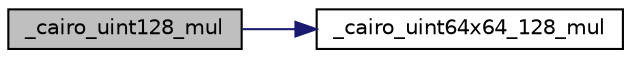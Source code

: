digraph "_cairo_uint128_mul"
{
  edge [fontname="Helvetica",fontsize="10",labelfontname="Helvetica",labelfontsize="10"];
  node [fontname="Helvetica",fontsize="10",shape=record];
  rankdir="LR";
  Node1 [label="_cairo_uint128_mul",height=0.2,width=0.4,color="black", fillcolor="grey75", style="filled", fontcolor="black"];
  Node1 -> Node2 [color="midnightblue",fontsize="10",style="solid"];
  Node2 [label="_cairo_uint64x64_128_mul",height=0.2,width=0.4,color="black", fillcolor="white", style="filled",URL="$d2/d34/cairo-wideint_8c.html#acf3f693329e686b0e6427ca391df15bb"];
}
